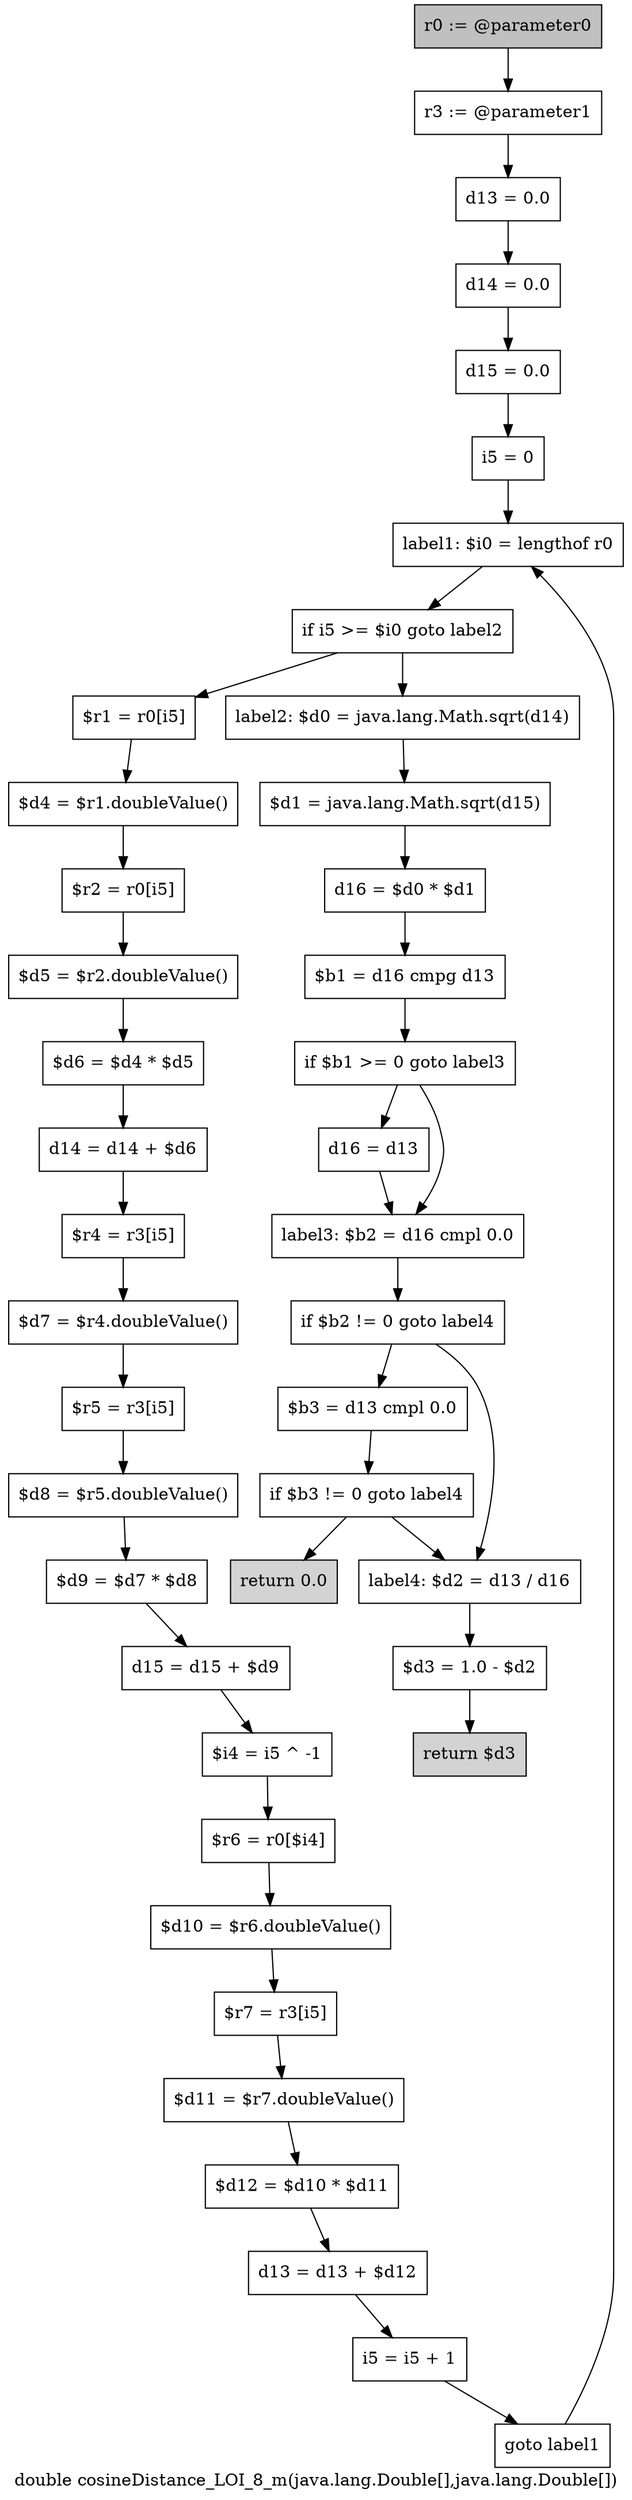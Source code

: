 digraph "double cosineDistance_LOI_8_m(java.lang.Double[],java.lang.Double[])" {
    label="double cosineDistance_LOI_8_m(java.lang.Double[],java.lang.Double[])";
    node [shape=box];
    "0" [style=filled,fillcolor=gray,label="r0 := @parameter0",];
    "1" [label="r3 := @parameter1",];
    "0"->"1";
    "2" [label="d13 = 0.0",];
    "1"->"2";
    "3" [label="d14 = 0.0",];
    "2"->"3";
    "4" [label="d15 = 0.0",];
    "3"->"4";
    "5" [label="i5 = 0",];
    "4"->"5";
    "6" [label="label1: $i0 = lengthof r0",];
    "5"->"6";
    "7" [label="if i5 >= $i0 goto label2",];
    "6"->"7";
    "8" [label="$r1 = r0[i5]",];
    "7"->"8";
    "29" [label="label2: $d0 = java.lang.Math.sqrt(d14)",];
    "7"->"29";
    "9" [label="$d4 = $r1.doubleValue()",];
    "8"->"9";
    "10" [label="$r2 = r0[i5]",];
    "9"->"10";
    "11" [label="$d5 = $r2.doubleValue()",];
    "10"->"11";
    "12" [label="$d6 = $d4 * $d5",];
    "11"->"12";
    "13" [label="d14 = d14 + $d6",];
    "12"->"13";
    "14" [label="$r4 = r3[i5]",];
    "13"->"14";
    "15" [label="$d7 = $r4.doubleValue()",];
    "14"->"15";
    "16" [label="$r5 = r3[i5]",];
    "15"->"16";
    "17" [label="$d8 = $r5.doubleValue()",];
    "16"->"17";
    "18" [label="$d9 = $d7 * $d8",];
    "17"->"18";
    "19" [label="d15 = d15 + $d9",];
    "18"->"19";
    "20" [label="$i4 = i5 ^ -1",];
    "19"->"20";
    "21" [label="$r6 = r0[$i4]",];
    "20"->"21";
    "22" [label="$d10 = $r6.doubleValue()",];
    "21"->"22";
    "23" [label="$r7 = r3[i5]",];
    "22"->"23";
    "24" [label="$d11 = $r7.doubleValue()",];
    "23"->"24";
    "25" [label="$d12 = $d10 * $d11",];
    "24"->"25";
    "26" [label="d13 = d13 + $d12",];
    "25"->"26";
    "27" [label="i5 = i5 + 1",];
    "26"->"27";
    "28" [label="goto label1",];
    "27"->"28";
    "28"->"6";
    "30" [label="$d1 = java.lang.Math.sqrt(d15)",];
    "29"->"30";
    "31" [label="d16 = $d0 * $d1",];
    "30"->"31";
    "32" [label="$b1 = d16 cmpg d13",];
    "31"->"32";
    "33" [label="if $b1 >= 0 goto label3",];
    "32"->"33";
    "34" [label="d16 = d13",];
    "33"->"34";
    "35" [label="label3: $b2 = d16 cmpl 0.0",];
    "33"->"35";
    "34"->"35";
    "36" [label="if $b2 != 0 goto label4",];
    "35"->"36";
    "37" [label="$b3 = d13 cmpl 0.0",];
    "36"->"37";
    "40" [label="label4: $d2 = d13 / d16",];
    "36"->"40";
    "38" [label="if $b3 != 0 goto label4",];
    "37"->"38";
    "39" [style=filled,fillcolor=lightgray,label="return 0.0",];
    "38"->"39";
    "38"->"40";
    "41" [label="$d3 = 1.0 - $d2",];
    "40"->"41";
    "42" [style=filled,fillcolor=lightgray,label="return $d3",];
    "41"->"42";
}
